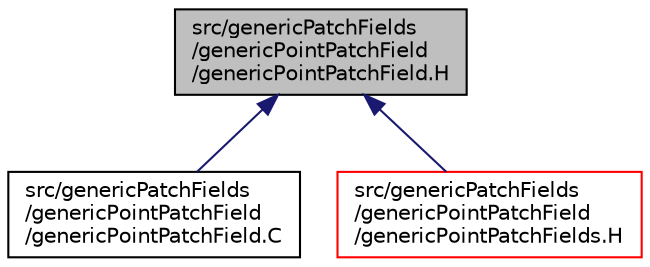 digraph "src/genericPatchFields/genericPointPatchField/genericPointPatchField.H"
{
  bgcolor="transparent";
  edge [fontname="Helvetica",fontsize="10",labelfontname="Helvetica",labelfontsize="10"];
  node [fontname="Helvetica",fontsize="10",shape=record];
  Node162 [label="src/genericPatchFields\l/genericPointPatchField\l/genericPointPatchField.H",height=0.2,width=0.4,color="black", fillcolor="grey75", style="filled", fontcolor="black"];
  Node162 -> Node163 [dir="back",color="midnightblue",fontsize="10",style="solid",fontname="Helvetica"];
  Node163 [label="src/genericPatchFields\l/genericPointPatchField\l/genericPointPatchField.C",height=0.2,width=0.4,color="black",URL="$a05510.html"];
  Node162 -> Node164 [dir="back",color="midnightblue",fontsize="10",style="solid",fontname="Helvetica"];
  Node164 [label="src/genericPatchFields\l/genericPointPatchField\l/genericPointPatchFields.H",height=0.2,width=0.4,color="red",URL="$a05519.html"];
}

